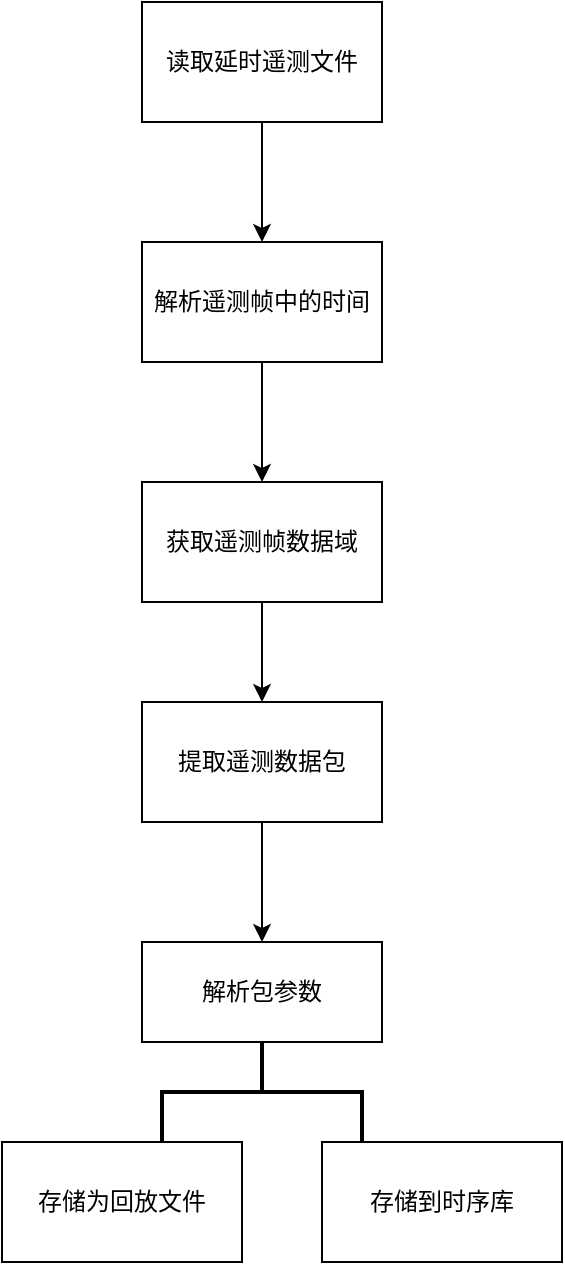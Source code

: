 <mxfile version="13.9.9" type="github">
  <diagram name="Page-1" id="0783ab3e-0a74-02c8-0abd-f7b4e66b4bec">
    <mxGraphModel dx="1211" dy="659" grid="1" gridSize="10" guides="1" tooltips="1" connect="1" arrows="1" fold="1" page="1" pageScale="1" pageWidth="850" pageHeight="1100" background="#ffffff" math="0" shadow="0">
      <root>
        <mxCell id="0" />
        <mxCell id="1" parent="0" />
        <mxCell id="7wB3pbU2mGcXV_ptZqq3-3" style="edgeStyle=orthogonalEdgeStyle;rounded=0;orthogonalLoop=1;jettySize=auto;html=1;" edge="1" parent="1" source="7wB3pbU2mGcXV_ptZqq3-1" target="7wB3pbU2mGcXV_ptZqq3-2">
          <mxGeometry relative="1" as="geometry" />
        </mxCell>
        <mxCell id="7wB3pbU2mGcXV_ptZqq3-1" value="读取延时遥测文件" style="rounded=0;whiteSpace=wrap;html=1;" vertex="1" parent="1">
          <mxGeometry x="330" y="460" width="120" height="60" as="geometry" />
        </mxCell>
        <mxCell id="7wB3pbU2mGcXV_ptZqq3-5" style="edgeStyle=orthogonalEdgeStyle;rounded=0;orthogonalLoop=1;jettySize=auto;html=1;exitX=0.5;exitY=1;exitDx=0;exitDy=0;" edge="1" parent="1" source="7wB3pbU2mGcXV_ptZqq3-2" target="7wB3pbU2mGcXV_ptZqq3-4">
          <mxGeometry relative="1" as="geometry" />
        </mxCell>
        <mxCell id="7wB3pbU2mGcXV_ptZqq3-2" value="解析遥测帧中的时间" style="rounded=0;whiteSpace=wrap;html=1;" vertex="1" parent="1">
          <mxGeometry x="330" y="580" width="120" height="60" as="geometry" />
        </mxCell>
        <mxCell id="7wB3pbU2mGcXV_ptZqq3-7" style="edgeStyle=orthogonalEdgeStyle;rounded=0;orthogonalLoop=1;jettySize=auto;html=1;exitX=0.5;exitY=1;exitDx=0;exitDy=0;" edge="1" parent="1" source="7wB3pbU2mGcXV_ptZqq3-4" target="7wB3pbU2mGcXV_ptZqq3-6">
          <mxGeometry relative="1" as="geometry" />
        </mxCell>
        <mxCell id="7wB3pbU2mGcXV_ptZqq3-4" value="获取遥测帧数据域" style="rounded=0;whiteSpace=wrap;html=1;" vertex="1" parent="1">
          <mxGeometry x="330" y="700" width="120" height="60" as="geometry" />
        </mxCell>
        <mxCell id="7wB3pbU2mGcXV_ptZqq3-9" style="edgeStyle=orthogonalEdgeStyle;rounded=0;orthogonalLoop=1;jettySize=auto;html=1;exitX=0.5;exitY=1;exitDx=0;exitDy=0;" edge="1" parent="1" source="7wB3pbU2mGcXV_ptZqq3-6" target="7wB3pbU2mGcXV_ptZqq3-8">
          <mxGeometry relative="1" as="geometry" />
        </mxCell>
        <mxCell id="7wB3pbU2mGcXV_ptZqq3-6" value="提取遥测数据包" style="rounded=0;whiteSpace=wrap;html=1;" vertex="1" parent="1">
          <mxGeometry x="330" y="810" width="120" height="60" as="geometry" />
        </mxCell>
        <mxCell id="7wB3pbU2mGcXV_ptZqq3-8" value="解析包参数" style="rounded=0;whiteSpace=wrap;html=1;" vertex="1" parent="1">
          <mxGeometry x="330" y="930" width="120" height="50" as="geometry" />
        </mxCell>
        <mxCell id="7wB3pbU2mGcXV_ptZqq3-10" value="" style="strokeWidth=2;html=1;shape=mxgraph.flowchart.annotation_2;align=left;labelPosition=right;pointerEvents=1;direction=south;" vertex="1" parent="1">
          <mxGeometry x="340" y="980" width="100" height="50" as="geometry" />
        </mxCell>
        <mxCell id="7wB3pbU2mGcXV_ptZqq3-11" value="存储为回放文件" style="rounded=0;whiteSpace=wrap;html=1;" vertex="1" parent="1">
          <mxGeometry x="260" y="1030" width="120" height="60" as="geometry" />
        </mxCell>
        <mxCell id="7wB3pbU2mGcXV_ptZqq3-12" value="存储到时序库" style="rounded=0;whiteSpace=wrap;html=1;" vertex="1" parent="1">
          <mxGeometry x="420" y="1030" width="120" height="60" as="geometry" />
        </mxCell>
      </root>
    </mxGraphModel>
  </diagram>
</mxfile>
